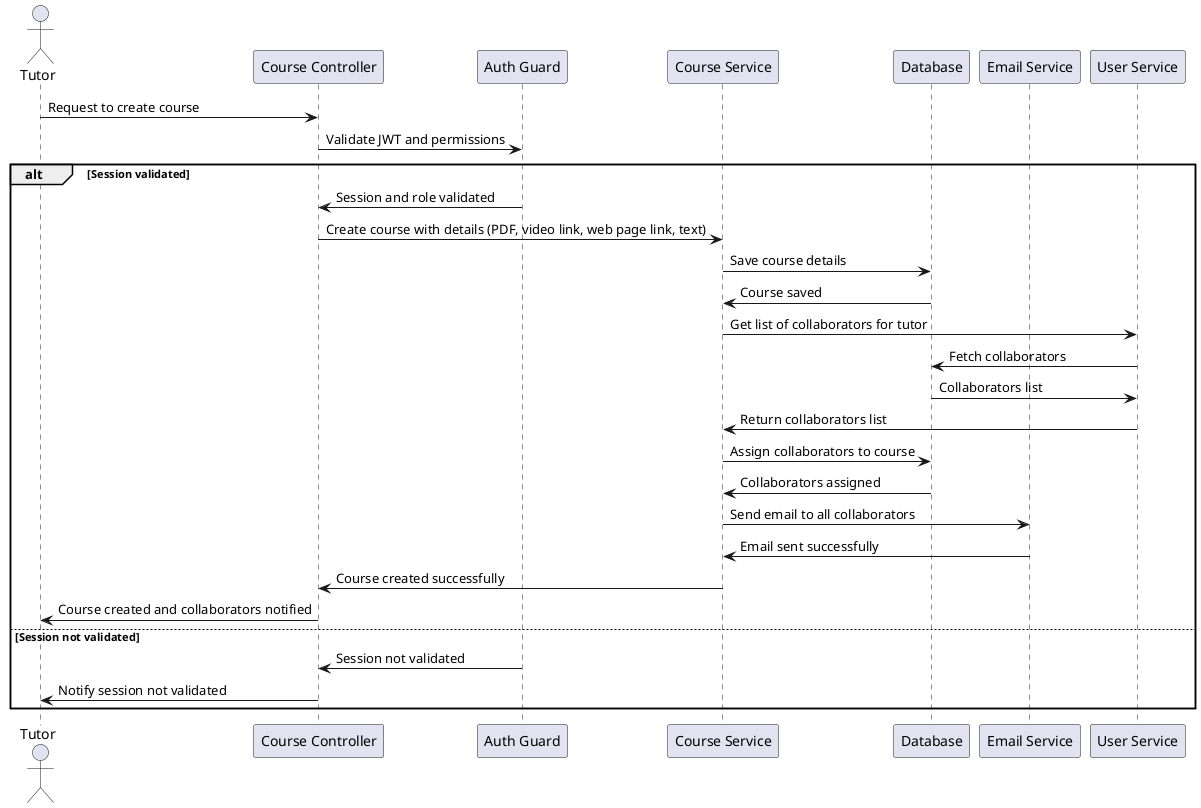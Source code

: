 @startuml 'Course creation with centralized service logic'

actor Tutor
participant "Course Controller" as CourseController
participant "Auth Guard" as AuthGuard
participant "Course Service" as CourseService
participant "Database" as Database
participant "Email Service" as EmailService
participant "User Service" as UsersService

Tutor -> CourseController: Request to create course
CourseController -> AuthGuard: Validate JWT and permissions
alt Session validated
    AuthGuard -> CourseController: Session and role validated
    CourseController -> CourseService: Create course with details (PDF, video link, web page link, text)

    CourseService -> Database: Save course details
    Database -> CourseService: Course saved

    CourseService -> UsersService: Get list of collaborators for tutor
    UsersService -> Database: Fetch collaborators
    Database -> UsersService: Collaborators list
    UsersService -> CourseService: Return collaborators list

    CourseService -> Database: Assign collaborators to course
    Database -> CourseService: Collaborators assigned

    CourseService -> EmailService: Send email to all collaborators
    EmailService -> CourseService: Email sent successfully

    CourseService -> CourseController: Course created successfully
    CourseController -> Tutor: Course created and collaborators notified
else Session not validated
    AuthGuard -> CourseController: Session not validated
    CourseController -> Tutor: Notify session not validated
end

@enduml